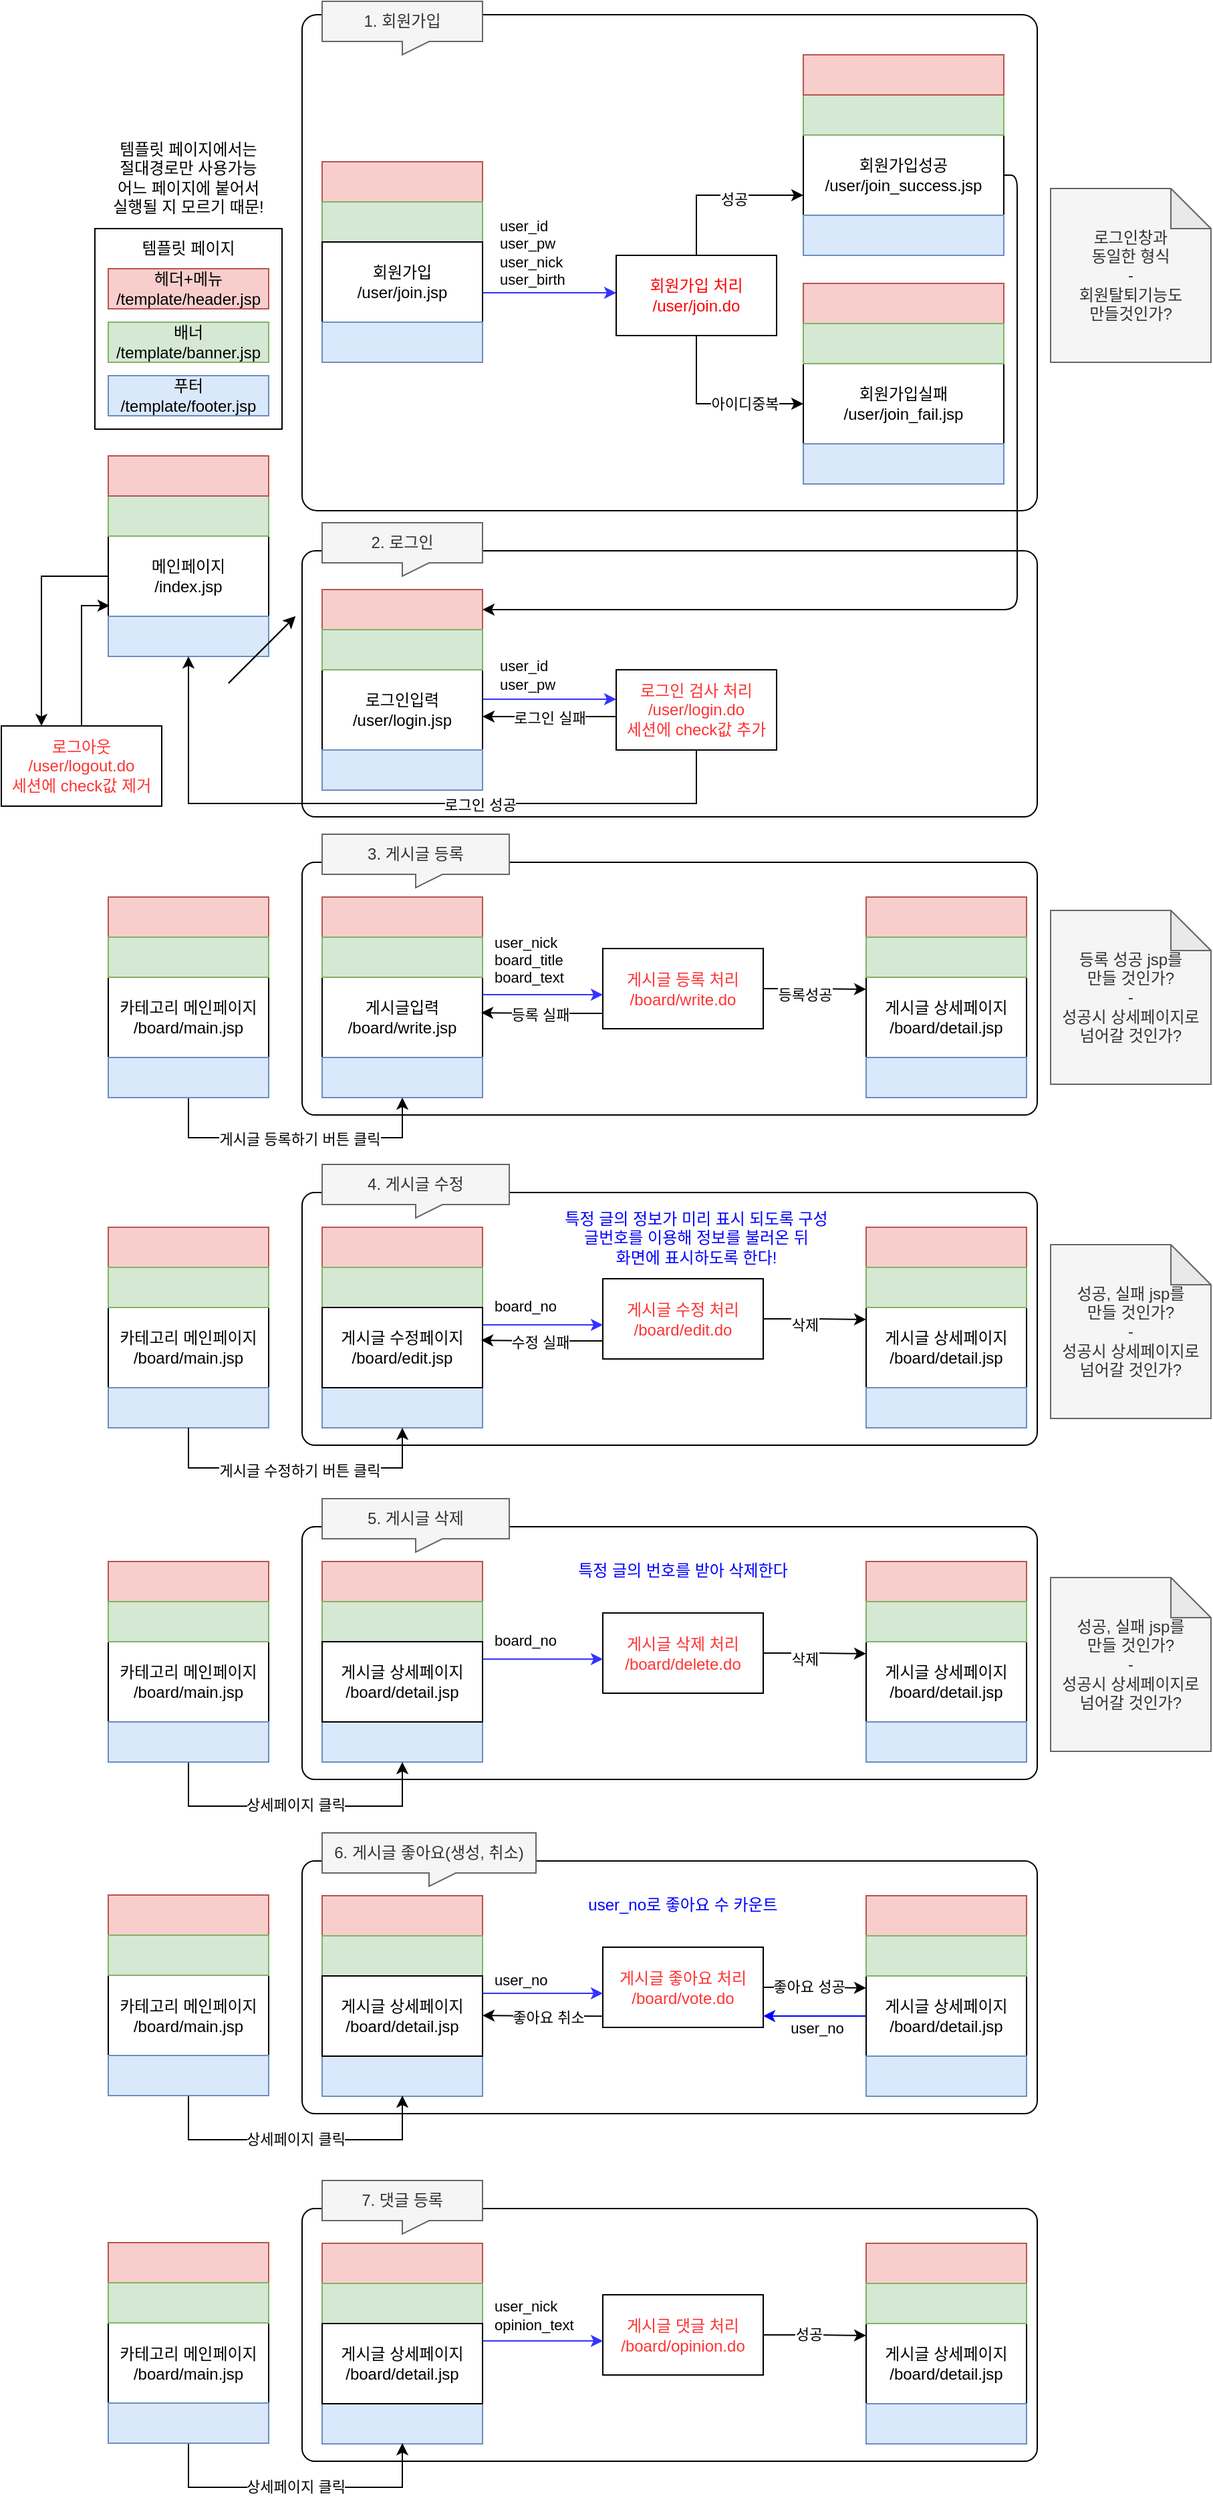 <mxfile version="14.1.8" type="github">
  <diagram id="ZsBfRqcbH99QROAvJv4S" name="Page-1">
    <mxGraphModel dx="753" dy="517" grid="1" gridSize="10" guides="1" tooltips="1" connect="1" arrows="1" fold="1" page="1" pageScale="1" pageWidth="1654" pageHeight="2336" math="0" shadow="0">
      <root>
        <mxCell id="0" />
        <mxCell id="1" parent="0" />
        <mxCell id="gZ8JV7jaEIuzKvq_sZsB-1" value="" style="rounded=0;whiteSpace=wrap;html=1;" parent="1" vertex="1">
          <mxGeometry x="100" y="190" width="140" height="150" as="geometry" />
        </mxCell>
        <mxCell id="gZ8JV7jaEIuzKvq_sZsB-2" value="헤더+메뉴&lt;br&gt;/template/header.jsp" style="rounded=0;whiteSpace=wrap;html=1;fillColor=#f8cecc;strokeColor=#b85450;" parent="1" vertex="1">
          <mxGeometry x="110" y="220" width="120" height="30" as="geometry" />
        </mxCell>
        <mxCell id="gZ8JV7jaEIuzKvq_sZsB-3" value="배너&lt;br&gt;/template/banner.jsp" style="rounded=0;whiteSpace=wrap;html=1;fillColor=#d5e8d4;strokeColor=#82b366;" parent="1" vertex="1">
          <mxGeometry x="110" y="260" width="120" height="30" as="geometry" />
        </mxCell>
        <mxCell id="gZ8JV7jaEIuzKvq_sZsB-4" value="푸터&lt;br&gt;/template/footer.jsp" style="rounded=0;whiteSpace=wrap;html=1;fillColor=#dae8fc;strokeColor=#6c8ebf;" parent="1" vertex="1">
          <mxGeometry x="110" y="300" width="120" height="30" as="geometry" />
        </mxCell>
        <mxCell id="gZ8JV7jaEIuzKvq_sZsB-5" value="템플릿 페이지" style="text;html=1;strokeColor=none;fillColor=none;align=center;verticalAlign=middle;whiteSpace=wrap;rounded=0;" parent="1" vertex="1">
          <mxGeometry x="130" y="195" width="80" height="20" as="geometry" />
        </mxCell>
        <mxCell id="gZ8JV7jaEIuzKvq_sZsB-6" value="템플릿 페이지에서는 &lt;br&gt;절대경로만 사용가능&lt;br&gt;어느 페이지에 붙어서&lt;br&gt;실행될 지 모르기 때문!" style="text;html=1;strokeColor=none;fillColor=none;align=center;verticalAlign=middle;whiteSpace=wrap;rounded=0;" parent="1" vertex="1">
          <mxGeometry x="100" y="120" width="140" height="64" as="geometry" />
        </mxCell>
        <mxCell id="gZ8JV7jaEIuzKvq_sZsB-26" value="" style="rounded=1;whiteSpace=wrap;html=1;strokeColor=#000000;fontColor=#000000;align=left;arcSize=5;" parent="1" vertex="1">
          <mxGeometry x="255" y="431" width="550" height="199" as="geometry" />
        </mxCell>
        <mxCell id="gZ8JV7jaEIuzKvq_sZsB-27" value="" style="rounded=1;whiteSpace=wrap;html=1;fontColor=#000000;align=left;arcSize=3;" parent="1" vertex="1">
          <mxGeometry x="255" y="30" width="550" height="371" as="geometry" />
        </mxCell>
        <mxCell id="Q_RiHQRkNLUOGxZIeMUj-3" style="edgeStyle=orthogonalEdgeStyle;rounded=0;orthogonalLoop=1;jettySize=auto;html=1;exitX=0;exitY=0.5;exitDx=0;exitDy=0;entryX=0.25;entryY=0;entryDx=0;entryDy=0;" edge="1" parent="1" source="gZ8JV7jaEIuzKvq_sZsB-29" target="Q_RiHQRkNLUOGxZIeMUj-1">
          <mxGeometry relative="1" as="geometry" />
        </mxCell>
        <mxCell id="gZ8JV7jaEIuzKvq_sZsB-29" value="메인페이지&lt;br&gt;/index.jsp" style="rounded=0;whiteSpace=wrap;html=1;" parent="1" vertex="1">
          <mxGeometry x="110" y="420" width="120" height="60" as="geometry" />
        </mxCell>
        <mxCell id="gZ8JV7jaEIuzKvq_sZsB-30" value="" style="edgeStyle=orthogonalEdgeStyle;rounded=0;orthogonalLoop=1;jettySize=auto;html=1;strokeColor=#3333FF;" parent="1" edge="1">
          <mxGeometry relative="1" as="geometry">
            <mxPoint x="390" y="238" as="sourcePoint" />
            <mxPoint x="490" y="238" as="targetPoint" />
          </mxGeometry>
        </mxCell>
        <mxCell id="gZ8JV7jaEIuzKvq_sZsB-31" value="user_id&lt;br&gt;user_pw&lt;br&gt;user_nick&lt;br&gt;user_birth" style="edgeLabel;html=1;align=left;verticalAlign=middle;resizable=0;points=[];" parent="gZ8JV7jaEIuzKvq_sZsB-30" vertex="1" connectable="0">
          <mxGeometry x="0.345" y="-1" relative="1" as="geometry">
            <mxPoint x="-56.9" y="-31" as="offset" />
          </mxGeometry>
        </mxCell>
        <mxCell id="gZ8JV7jaEIuzKvq_sZsB-33" value="" style="rounded=0;whiteSpace=wrap;html=1;fillColor=#d5e8d4;strokeColor=#82b366;" parent="1" vertex="1">
          <mxGeometry x="110" y="390" width="120" height="30" as="geometry" />
        </mxCell>
        <mxCell id="gZ8JV7jaEIuzKvq_sZsB-35" value="" style="rounded=0;whiteSpace=wrap;html=1;fillColor=#dae8fc;strokeColor=#6c8ebf;" parent="1" vertex="1">
          <mxGeometry x="110" y="480" width="120" height="30" as="geometry" />
        </mxCell>
        <mxCell id="gZ8JV7jaEIuzKvq_sZsB-40" value="" style="edgeStyle=orthogonalEdgeStyle;rounded=0;orthogonalLoop=1;jettySize=auto;html=1;fontColor=#000000;exitX=0.5;exitY=1;exitDx=0;exitDy=0;entryX=0;entryY=0.5;entryDx=0;entryDy=0;" parent="1" source="gZ8JV7jaEIuzKvq_sZsB-42" target="gZ8JV7jaEIuzKvq_sZsB-47" edge="1">
          <mxGeometry relative="1" as="geometry">
            <Array as="points">
              <mxPoint x="550" y="321" />
            </Array>
          </mxGeometry>
        </mxCell>
        <mxCell id="gZ8JV7jaEIuzKvq_sZsB-41" value="아이디중복" style="edgeLabel;html=1;align=center;verticalAlign=middle;resizable=0;points=[];fontColor=#000000;" parent="gZ8JV7jaEIuzKvq_sZsB-40" vertex="1" connectable="0">
          <mxGeometry x="0.397" relative="1" as="geometry">
            <mxPoint x="-4.45" as="offset" />
          </mxGeometry>
        </mxCell>
        <mxCell id="gZ8JV7jaEIuzKvq_sZsB-65" style="edgeStyle=orthogonalEdgeStyle;rounded=0;orthogonalLoop=1;jettySize=auto;html=1;exitX=0.5;exitY=0;exitDx=0;exitDy=0;entryX=0;entryY=0.75;entryDx=0;entryDy=0;" parent="1" source="gZ8JV7jaEIuzKvq_sZsB-42" target="gZ8JV7jaEIuzKvq_sZsB-44" edge="1">
          <mxGeometry relative="1" as="geometry" />
        </mxCell>
        <mxCell id="gZ8JV7jaEIuzKvq_sZsB-66" value="성공" style="edgeLabel;html=1;align=center;verticalAlign=middle;resizable=0;points=[];" parent="gZ8JV7jaEIuzKvq_sZsB-65" vertex="1" connectable="0">
          <mxGeometry x="0.168" y="-3" relative="1" as="geometry">
            <mxPoint as="offset" />
          </mxGeometry>
        </mxCell>
        <mxCell id="gZ8JV7jaEIuzKvq_sZsB-42" value="회원가입 처리&lt;br&gt;/user/join.do" style="rounded=0;whiteSpace=wrap;html=1;fontColor=#FF0000;" parent="1" vertex="1">
          <mxGeometry x="490" y="210" width="120" height="60" as="geometry" />
        </mxCell>
        <mxCell id="gZ8JV7jaEIuzKvq_sZsB-44" value="회원가입성공&lt;br&gt;/user/join_success.jsp" style="rounded=0;whiteSpace=wrap;html=1;" parent="1" vertex="1">
          <mxGeometry x="630" y="120" width="150" height="60" as="geometry" />
        </mxCell>
        <mxCell id="gZ8JV7jaEIuzKvq_sZsB-45" value="" style="rounded=0;whiteSpace=wrap;html=1;fillColor=#d5e8d4;strokeColor=#82b366;" parent="1" vertex="1">
          <mxGeometry x="630" y="90" width="150" height="30" as="geometry" />
        </mxCell>
        <mxCell id="gZ8JV7jaEIuzKvq_sZsB-46" value="" style="rounded=0;whiteSpace=wrap;html=1;fillColor=#dae8fc;strokeColor=#6c8ebf;" parent="1" vertex="1">
          <mxGeometry x="630" y="180" width="150" height="30" as="geometry" />
        </mxCell>
        <mxCell id="gZ8JV7jaEIuzKvq_sZsB-47" value="회원가입실패&lt;br&gt;/user/join_fail.jsp" style="rounded=0;whiteSpace=wrap;html=1;" parent="1" vertex="1">
          <mxGeometry x="630" y="291" width="150" height="60" as="geometry" />
        </mxCell>
        <mxCell id="gZ8JV7jaEIuzKvq_sZsB-48" value="" style="rounded=0;whiteSpace=wrap;html=1;fillColor=#f8cecc;strokeColor=#b85450;" parent="1" vertex="1">
          <mxGeometry x="630" y="231" width="150" height="30" as="geometry" />
        </mxCell>
        <mxCell id="gZ8JV7jaEIuzKvq_sZsB-49" value="" style="rounded=0;whiteSpace=wrap;html=1;fillColor=#dae8fc;strokeColor=#6c8ebf;" parent="1" vertex="1">
          <mxGeometry x="630" y="351" width="150" height="30" as="geometry" />
        </mxCell>
        <mxCell id="gZ8JV7jaEIuzKvq_sZsB-52" value="" style="rounded=0;whiteSpace=wrap;html=1;fillColor=#f8cecc;strokeColor=#b85450;" parent="1" vertex="1">
          <mxGeometry x="270" y="460" width="120" height="30" as="geometry" />
        </mxCell>
        <mxCell id="gZ8JV7jaEIuzKvq_sZsB-53" value="" style="edgeStyle=orthogonalEdgeStyle;rounded=0;orthogonalLoop=1;jettySize=auto;html=1;strokeColor=#3333FF;" parent="1" edge="1">
          <mxGeometry relative="1" as="geometry">
            <mxPoint x="390" y="542" as="sourcePoint" />
            <mxPoint x="490" y="542" as="targetPoint" />
            <Array as="points">
              <mxPoint x="450" y="542" />
              <mxPoint x="450" y="542" />
            </Array>
          </mxGeometry>
        </mxCell>
        <mxCell id="gZ8JV7jaEIuzKvq_sZsB-54" value="user_id&lt;br&gt;user_pw" style="edgeLabel;html=1;align=left;verticalAlign=middle;resizable=0;points=[];" parent="gZ8JV7jaEIuzKvq_sZsB-53" vertex="1" connectable="0">
          <mxGeometry x="-0.193" y="-1" relative="1" as="geometry">
            <mxPoint x="-30" y="-19" as="offset" />
          </mxGeometry>
        </mxCell>
        <mxCell id="gZ8JV7jaEIuzKvq_sZsB-55" value="로그인입력&lt;br&gt;/user/login.jsp" style="rounded=0;whiteSpace=wrap;html=1;" parent="1" vertex="1">
          <mxGeometry x="270" y="520" width="120" height="60" as="geometry" />
        </mxCell>
        <mxCell id="gZ8JV7jaEIuzKvq_sZsB-56" value="" style="rounded=0;whiteSpace=wrap;html=1;fillColor=#dae8fc;strokeColor=#6c8ebf;" parent="1" vertex="1">
          <mxGeometry x="270" y="580" width="120" height="30" as="geometry" />
        </mxCell>
        <mxCell id="gZ8JV7jaEIuzKvq_sZsB-57" value="" style="edgeStyle=orthogonalEdgeStyle;rounded=0;orthogonalLoop=1;jettySize=auto;html=1;fontColor=#000000;entryX=0.5;entryY=1;entryDx=0;entryDy=0;exitX=0.5;exitY=1;exitDx=0;exitDy=0;" parent="1" source="gZ8JV7jaEIuzKvq_sZsB-60" target="gZ8JV7jaEIuzKvq_sZsB-35" edge="1">
          <mxGeometry relative="1" as="geometry">
            <Array as="points">
              <mxPoint x="550" y="620" />
              <mxPoint x="170" y="620" />
            </Array>
          </mxGeometry>
        </mxCell>
        <mxCell id="gZ8JV7jaEIuzKvq_sZsB-58" value="로그인 성공" style="edgeLabel;html=1;align=center;verticalAlign=middle;resizable=0;points=[];fontColor=#000000;" parent="gZ8JV7jaEIuzKvq_sZsB-57" vertex="1" connectable="0">
          <mxGeometry x="-0.236" y="1" relative="1" as="geometry">
            <mxPoint as="offset" />
          </mxGeometry>
        </mxCell>
        <mxCell id="gZ8JV7jaEIuzKvq_sZsB-81" style="edgeStyle=orthogonalEdgeStyle;rounded=0;orthogonalLoop=1;jettySize=auto;html=1;exitX=0;exitY=0.5;exitDx=0;exitDy=0;entryX=1;entryY=0.5;entryDx=0;entryDy=0;" parent="1" edge="1">
          <mxGeometry relative="1" as="geometry">
            <mxPoint x="490" y="555" as="sourcePoint" />
            <mxPoint x="390" y="555" as="targetPoint" />
          </mxGeometry>
        </mxCell>
        <mxCell id="gZ8JV7jaEIuzKvq_sZsB-82" value="로그인 실패" style="edgeLabel;html=1;align=center;verticalAlign=middle;resizable=0;points=[];" parent="gZ8JV7jaEIuzKvq_sZsB-81" vertex="1" connectable="0">
          <mxGeometry x="-0.28" y="2" relative="1" as="geometry">
            <mxPoint x="-14" y="-1" as="offset" />
          </mxGeometry>
        </mxCell>
        <mxCell id="gZ8JV7jaEIuzKvq_sZsB-60" value="로그인 검사 처리&lt;br&gt;/user/login.do&lt;br&gt;세션에 check값 추가" style="rounded=0;whiteSpace=wrap;html=1;fontColor=#FF3333;" parent="1" vertex="1">
          <mxGeometry x="490" y="520" width="120" height="60" as="geometry" />
        </mxCell>
        <mxCell id="gZ8JV7jaEIuzKvq_sZsB-61" value="" style="rounded=0;whiteSpace=wrap;html=1;fillColor=#f8cecc;strokeColor=#b85450;" parent="1" vertex="1">
          <mxGeometry x="630" y="60" width="150" height="30" as="geometry" />
        </mxCell>
        <mxCell id="gZ8JV7jaEIuzKvq_sZsB-62" value="" style="rounded=0;whiteSpace=wrap;html=1;fillColor=#d5e8d4;strokeColor=#82b366;" parent="1" vertex="1">
          <mxGeometry x="630" y="261" width="150" height="30" as="geometry" />
        </mxCell>
        <mxCell id="gZ8JV7jaEIuzKvq_sZsB-63" value="" style="rounded=0;whiteSpace=wrap;html=1;fillColor=#f8cecc;strokeColor=#b85450;" parent="1" vertex="1">
          <mxGeometry x="110" y="360" width="120" height="30" as="geometry" />
        </mxCell>
        <mxCell id="gZ8JV7jaEIuzKvq_sZsB-67" value="" style="rounded=0;whiteSpace=wrap;html=1;fillColor=#f8cecc;strokeColor=#b85450;" parent="1" vertex="1">
          <mxGeometry x="270" y="140" width="120" height="30" as="geometry" />
        </mxCell>
        <mxCell id="gZ8JV7jaEIuzKvq_sZsB-68" value="" style="rounded=0;whiteSpace=wrap;html=1;fillColor=#d5e8d4;strokeColor=#82b366;" parent="1" vertex="1">
          <mxGeometry x="270" y="170" width="120" height="30" as="geometry" />
        </mxCell>
        <mxCell id="gZ8JV7jaEIuzKvq_sZsB-69" value="회원가입&lt;br&gt;/user/join.jsp" style="rounded=0;whiteSpace=wrap;html=1;" parent="1" vertex="1">
          <mxGeometry x="270" y="200" width="120" height="60" as="geometry" />
        </mxCell>
        <mxCell id="gZ8JV7jaEIuzKvq_sZsB-70" value="" style="rounded=0;whiteSpace=wrap;html=1;fillColor=#dae8fc;strokeColor=#6c8ebf;" parent="1" vertex="1">
          <mxGeometry x="270" y="260" width="120" height="30" as="geometry" />
        </mxCell>
        <mxCell id="gZ8JV7jaEIuzKvq_sZsB-72" value="1. 회원가입" style="shape=callout;whiteSpace=wrap;html=1;perimeter=calloutPerimeter;align=center;fillColor=#f5f5f5;strokeColor=#666666;fontColor=#333333;position2=0.5;size=10;position=0.5;" parent="1" vertex="1">
          <mxGeometry x="270" y="20" width="120" height="40" as="geometry" />
        </mxCell>
        <mxCell id="gZ8JV7jaEIuzKvq_sZsB-73" value="2. 로그인" style="shape=callout;whiteSpace=wrap;html=1;perimeter=calloutPerimeter;align=center;fillColor=#f5f5f5;strokeColor=#666666;fontColor=#333333;position2=0.5;size=10;position=0.5;" parent="1" vertex="1">
          <mxGeometry x="270" y="410" width="120" height="40" as="geometry" />
        </mxCell>
        <mxCell id="gZ8JV7jaEIuzKvq_sZsB-74" value="" style="rounded=1;whiteSpace=wrap;html=1;strokeColor=#000000;fontColor=#000000;align=left;arcSize=5;" parent="1" vertex="1">
          <mxGeometry x="255" y="664" width="550" height="189" as="geometry" />
        </mxCell>
        <mxCell id="gZ8JV7jaEIuzKvq_sZsB-75" value="3. 게시글 등록" style="shape=callout;whiteSpace=wrap;html=1;perimeter=calloutPerimeter;align=center;fillColor=#f5f5f5;strokeColor=#666666;fontColor=#333333;position2=0.5;size=10;position=0.5;" parent="1" vertex="1">
          <mxGeometry x="270" y="643" width="140" height="40" as="geometry" />
        </mxCell>
        <mxCell id="gZ8JV7jaEIuzKvq_sZsB-76" value="" style="rounded=0;whiteSpace=wrap;html=1;fillColor=#d5e8d4;strokeColor=#82b366;" parent="1" vertex="1">
          <mxGeometry x="270" y="490" width="120" height="30" as="geometry" />
        </mxCell>
        <mxCell id="gZ8JV7jaEIuzKvq_sZsB-79" value="" style="endArrow=classic;html=1;entryX=1;entryY=0.5;entryDx=0;entryDy=0;exitX=1;exitY=0.5;exitDx=0;exitDy=0;" parent="1" source="gZ8JV7jaEIuzKvq_sZsB-44" target="gZ8JV7jaEIuzKvq_sZsB-52" edge="1">
          <mxGeometry width="50" height="50" relative="1" as="geometry">
            <mxPoint x="470" y="450" as="sourcePoint" />
            <mxPoint x="520" y="400" as="targetPoint" />
            <Array as="points">
              <mxPoint x="790" y="150" />
              <mxPoint x="790" y="475" />
              <mxPoint x="580" y="475" />
            </Array>
          </mxGeometry>
        </mxCell>
        <mxCell id="gZ8JV7jaEIuzKvq_sZsB-83" value="" style="rounded=0;whiteSpace=wrap;html=1;fillColor=#f8cecc;strokeColor=#b85450;" parent="1" vertex="1">
          <mxGeometry x="270" y="690" width="120" height="30" as="geometry" />
        </mxCell>
        <mxCell id="gZ8JV7jaEIuzKvq_sZsB-84" value="게시글입력&lt;br&gt;/board/write.jsp" style="rounded=0;whiteSpace=wrap;html=1;" parent="1" vertex="1">
          <mxGeometry x="270" y="750" width="120" height="60" as="geometry" />
        </mxCell>
        <mxCell id="gZ8JV7jaEIuzKvq_sZsB-85" value="" style="rounded=0;whiteSpace=wrap;html=1;fillColor=#dae8fc;strokeColor=#6c8ebf;" parent="1" vertex="1">
          <mxGeometry x="270" y="810" width="120" height="30" as="geometry" />
        </mxCell>
        <mxCell id="gZ8JV7jaEIuzKvq_sZsB-86" value="" style="rounded=0;whiteSpace=wrap;html=1;fillColor=#d5e8d4;strokeColor=#82b366;" parent="1" vertex="1">
          <mxGeometry x="270" y="720" width="120" height="30" as="geometry" />
        </mxCell>
        <mxCell id="gZ8JV7jaEIuzKvq_sZsB-96" style="edgeStyle=orthogonalEdgeStyle;rounded=0;orthogonalLoop=1;jettySize=auto;html=1;exitX=1;exitY=0.5;exitDx=0;exitDy=0;entryX=0;entryY=0.15;entryDx=0;entryDy=0;entryPerimeter=0;" parent="1" source="gZ8JV7jaEIuzKvq_sZsB-87" target="gZ8JV7jaEIuzKvq_sZsB-91" edge="1">
          <mxGeometry relative="1" as="geometry">
            <Array as="points">
              <mxPoint x="640" y="759" />
              <mxPoint x="640" y="759" />
            </Array>
          </mxGeometry>
        </mxCell>
        <mxCell id="gZ8JV7jaEIuzKvq_sZsB-99" value="등록성공" style="edgeLabel;html=1;align=center;verticalAlign=middle;resizable=0;points=[];" parent="gZ8JV7jaEIuzKvq_sZsB-96" vertex="1" connectable="0">
          <mxGeometry x="-0.205" y="-4" relative="1" as="geometry">
            <mxPoint as="offset" />
          </mxGeometry>
        </mxCell>
        <mxCell id="gZ8JV7jaEIuzKvq_sZsB-87" value="게시글 등록 처리&lt;br&gt;/board/write.do" style="rounded=0;whiteSpace=wrap;html=1;fontColor=#FF3333;" parent="1" vertex="1">
          <mxGeometry x="480" y="728.5" width="120" height="60" as="geometry" />
        </mxCell>
        <mxCell id="gZ8JV7jaEIuzKvq_sZsB-88" value="" style="edgeStyle=orthogonalEdgeStyle;rounded=0;orthogonalLoop=1;jettySize=auto;html=1;strokeColor=#3333FF;" parent="1" edge="1">
          <mxGeometry relative="1" as="geometry">
            <mxPoint x="390" y="763" as="sourcePoint" />
            <mxPoint x="480" y="763" as="targetPoint" />
            <Array as="points">
              <mxPoint x="450" y="763" />
              <mxPoint x="450" y="763" />
            </Array>
          </mxGeometry>
        </mxCell>
        <mxCell id="gZ8JV7jaEIuzKvq_sZsB-89" value="user_nick&lt;br&gt;board_title&lt;br&gt;board_text" style="edgeLabel;html=1;align=left;verticalAlign=middle;resizable=0;points=[];" parent="gZ8JV7jaEIuzKvq_sZsB-88" vertex="1" connectable="0">
          <mxGeometry x="-0.193" y="-1" relative="1" as="geometry">
            <mxPoint x="-30" y="-27" as="offset" />
          </mxGeometry>
        </mxCell>
        <mxCell id="gZ8JV7jaEIuzKvq_sZsB-90" value="" style="rounded=0;whiteSpace=wrap;html=1;fillColor=#f8cecc;strokeColor=#b85450;" parent="1" vertex="1">
          <mxGeometry x="677" y="690" width="120" height="30" as="geometry" />
        </mxCell>
        <mxCell id="gZ8JV7jaEIuzKvq_sZsB-91" value="게시글 상세페이지&lt;br&gt;/board/detail.jsp" style="rounded=0;whiteSpace=wrap;html=1;" parent="1" vertex="1">
          <mxGeometry x="677" y="750" width="120" height="60" as="geometry" />
        </mxCell>
        <mxCell id="gZ8JV7jaEIuzKvq_sZsB-92" value="" style="rounded=0;whiteSpace=wrap;html=1;fillColor=#dae8fc;strokeColor=#6c8ebf;" parent="1" vertex="1">
          <mxGeometry x="677" y="810" width="120" height="30" as="geometry" />
        </mxCell>
        <mxCell id="gZ8JV7jaEIuzKvq_sZsB-93" value="" style="rounded=0;whiteSpace=wrap;html=1;fillColor=#d5e8d4;strokeColor=#82b366;" parent="1" vertex="1">
          <mxGeometry x="677" y="720" width="120" height="30" as="geometry" />
        </mxCell>
        <mxCell id="gZ8JV7jaEIuzKvq_sZsB-101" value="" style="rounded=0;whiteSpace=wrap;html=1;fillColor=#f8cecc;strokeColor=#b85450;" parent="1" vertex="1">
          <mxGeometry x="110" y="690" width="120" height="30" as="geometry" />
        </mxCell>
        <mxCell id="gZ8JV7jaEIuzKvq_sZsB-102" value="카테고리 메인페이지&lt;br&gt;/board/main.jsp" style="rounded=0;whiteSpace=wrap;html=1;" parent="1" vertex="1">
          <mxGeometry x="110" y="750" width="120" height="60" as="geometry" />
        </mxCell>
        <mxCell id="gZ8JV7jaEIuzKvq_sZsB-107" style="edgeStyle=orthogonalEdgeStyle;rounded=0;orthogonalLoop=1;jettySize=auto;html=1;exitX=0.5;exitY=1;exitDx=0;exitDy=0;entryX=0.5;entryY=1;entryDx=0;entryDy=0;" parent="1" source="gZ8JV7jaEIuzKvq_sZsB-103" target="gZ8JV7jaEIuzKvq_sZsB-85" edge="1">
          <mxGeometry relative="1" as="geometry">
            <Array as="points">
              <mxPoint x="170" y="870" />
              <mxPoint x="330" y="870" />
            </Array>
          </mxGeometry>
        </mxCell>
        <mxCell id="gZ8JV7jaEIuzKvq_sZsB-108" value="게시글 등록하기 버튼 클릭" style="edgeLabel;html=1;align=center;verticalAlign=middle;resizable=0;points=[];" parent="gZ8JV7jaEIuzKvq_sZsB-107" vertex="1" connectable="0">
          <mxGeometry x="-0.27" y="-1" relative="1" as="geometry">
            <mxPoint x="32" as="offset" />
          </mxGeometry>
        </mxCell>
        <mxCell id="gZ8JV7jaEIuzKvq_sZsB-103" value="" style="rounded=0;whiteSpace=wrap;html=1;fillColor=#dae8fc;strokeColor=#6c8ebf;" parent="1" vertex="1">
          <mxGeometry x="110" y="810" width="120" height="30" as="geometry" />
        </mxCell>
        <mxCell id="gZ8JV7jaEIuzKvq_sZsB-104" value="" style="rounded=0;whiteSpace=wrap;html=1;fillColor=#d5e8d4;strokeColor=#82b366;" parent="1" vertex="1">
          <mxGeometry x="110" y="720" width="120" height="30" as="geometry" />
        </mxCell>
        <mxCell id="gZ8JV7jaEIuzKvq_sZsB-110" value="로그인창과 &lt;br&gt;동일한 형식&lt;br&gt;-&lt;br&gt;회원탈퇴기능도&lt;br&gt;만들것인가?" style="shape=note;whiteSpace=wrap;html=1;backgroundOutline=1;darkOpacity=0.05;align=center;fillColor=#f5f5f5;strokeColor=#666666;fontColor=#333333;" parent="1" vertex="1">
          <mxGeometry x="815" y="160" width="120" height="130" as="geometry" />
        </mxCell>
        <mxCell id="gZ8JV7jaEIuzKvq_sZsB-133" value="" style="rounded=1;whiteSpace=wrap;html=1;strokeColor=#000000;fontColor=#000000;align=left;arcSize=5;" parent="1" vertex="1">
          <mxGeometry x="255" y="911" width="550" height="189" as="geometry" />
        </mxCell>
        <mxCell id="gZ8JV7jaEIuzKvq_sZsB-134" value="4. 게시글 수정" style="shape=callout;whiteSpace=wrap;html=1;perimeter=calloutPerimeter;align=center;fillColor=#f5f5f5;strokeColor=#666666;fontColor=#333333;position2=0.5;size=10;position=0.5;" parent="1" vertex="1">
          <mxGeometry x="270" y="890" width="140" height="40" as="geometry" />
        </mxCell>
        <mxCell id="gZ8JV7jaEIuzKvq_sZsB-135" value="" style="rounded=0;whiteSpace=wrap;html=1;fillColor=#f8cecc;strokeColor=#b85450;" parent="1" vertex="1">
          <mxGeometry x="270" y="937" width="120" height="30" as="geometry" />
        </mxCell>
        <mxCell id="gZ8JV7jaEIuzKvq_sZsB-137" value="" style="rounded=0;whiteSpace=wrap;html=1;fillColor=#dae8fc;strokeColor=#6c8ebf;" parent="1" vertex="1">
          <mxGeometry x="270" y="1057" width="120" height="30" as="geometry" />
        </mxCell>
        <mxCell id="gZ8JV7jaEIuzKvq_sZsB-138" value="" style="rounded=0;whiteSpace=wrap;html=1;fillColor=#d5e8d4;strokeColor=#82b366;" parent="1" vertex="1">
          <mxGeometry x="270" y="967" width="120" height="30" as="geometry" />
        </mxCell>
        <mxCell id="gZ8JV7jaEIuzKvq_sZsB-139" style="edgeStyle=orthogonalEdgeStyle;rounded=0;orthogonalLoop=1;jettySize=auto;html=1;exitX=1;exitY=0.5;exitDx=0;exitDy=0;entryX=0;entryY=0.15;entryDx=0;entryDy=0;entryPerimeter=0;" parent="1" source="gZ8JV7jaEIuzKvq_sZsB-141" target="gZ8JV7jaEIuzKvq_sZsB-145" edge="1">
          <mxGeometry relative="1" as="geometry">
            <Array as="points">
              <mxPoint x="640" y="1006" />
              <mxPoint x="640" y="1006" />
            </Array>
          </mxGeometry>
        </mxCell>
        <mxCell id="gZ8JV7jaEIuzKvq_sZsB-140" value="삭제" style="edgeLabel;html=1;align=center;verticalAlign=middle;resizable=0;points=[];" parent="gZ8JV7jaEIuzKvq_sZsB-139" vertex="1" connectable="0">
          <mxGeometry x="-0.205" y="-4" relative="1" as="geometry">
            <mxPoint as="offset" />
          </mxGeometry>
        </mxCell>
        <mxCell id="gZ8JV7jaEIuzKvq_sZsB-141" value="게시글 수정 처리&lt;br&gt;/board/edit.do" style="rounded=0;whiteSpace=wrap;html=1;fontColor=#FF3333;" parent="1" vertex="1">
          <mxGeometry x="480" y="975.5" width="120" height="60" as="geometry" />
        </mxCell>
        <mxCell id="gZ8JV7jaEIuzKvq_sZsB-142" value="" style="edgeStyle=orthogonalEdgeStyle;rounded=0;orthogonalLoop=1;jettySize=auto;html=1;strokeColor=#3333FF;" parent="1" edge="1">
          <mxGeometry relative="1" as="geometry">
            <mxPoint x="390" y="1010" as="sourcePoint" />
            <mxPoint x="480" y="1010" as="targetPoint" />
            <Array as="points">
              <mxPoint x="450" y="1010" />
              <mxPoint x="450" y="1010" />
            </Array>
          </mxGeometry>
        </mxCell>
        <mxCell id="gZ8JV7jaEIuzKvq_sZsB-143" value="board_no" style="edgeLabel;html=1;align=left;verticalAlign=middle;resizable=0;points=[];" parent="gZ8JV7jaEIuzKvq_sZsB-142" vertex="1" connectable="0">
          <mxGeometry x="-0.193" y="-1" relative="1" as="geometry">
            <mxPoint x="-30" y="-15" as="offset" />
          </mxGeometry>
        </mxCell>
        <mxCell id="gZ8JV7jaEIuzKvq_sZsB-144" value="" style="rounded=0;whiteSpace=wrap;html=1;fillColor=#f8cecc;strokeColor=#b85450;" parent="1" vertex="1">
          <mxGeometry x="677" y="937" width="120" height="30" as="geometry" />
        </mxCell>
        <mxCell id="gZ8JV7jaEIuzKvq_sZsB-145" value="게시글 상세페이지&lt;br&gt;/board/detail.jsp" style="rounded=0;whiteSpace=wrap;html=1;" parent="1" vertex="1">
          <mxGeometry x="677" y="997" width="120" height="60" as="geometry" />
        </mxCell>
        <mxCell id="gZ8JV7jaEIuzKvq_sZsB-146" value="" style="rounded=0;whiteSpace=wrap;html=1;fillColor=#dae8fc;strokeColor=#6c8ebf;" parent="1" vertex="1">
          <mxGeometry x="677" y="1057" width="120" height="30" as="geometry" />
        </mxCell>
        <mxCell id="gZ8JV7jaEIuzKvq_sZsB-147" value="" style="rounded=0;whiteSpace=wrap;html=1;fillColor=#d5e8d4;strokeColor=#82b366;" parent="1" vertex="1">
          <mxGeometry x="677" y="967" width="120" height="30" as="geometry" />
        </mxCell>
        <mxCell id="gZ8JV7jaEIuzKvq_sZsB-148" value="" style="rounded=0;whiteSpace=wrap;html=1;fillColor=#f8cecc;strokeColor=#b85450;" parent="1" vertex="1">
          <mxGeometry x="110" y="937" width="120" height="30" as="geometry" />
        </mxCell>
        <mxCell id="gZ8JV7jaEIuzKvq_sZsB-149" value="카테고리 메인페이지&lt;br&gt;/board/main.jsp" style="rounded=0;whiteSpace=wrap;html=1;" parent="1" vertex="1">
          <mxGeometry x="110" y="997" width="120" height="60" as="geometry" />
        </mxCell>
        <mxCell id="gZ8JV7jaEIuzKvq_sZsB-152" value="" style="rounded=0;whiteSpace=wrap;html=1;fillColor=#dae8fc;strokeColor=#6c8ebf;" parent="1" vertex="1">
          <mxGeometry x="110" y="1057" width="120" height="30" as="geometry" />
        </mxCell>
        <mxCell id="gZ8JV7jaEIuzKvq_sZsB-153" value="" style="rounded=0;whiteSpace=wrap;html=1;fillColor=#d5e8d4;strokeColor=#82b366;" parent="1" vertex="1">
          <mxGeometry x="110" y="967" width="120" height="30" as="geometry" />
        </mxCell>
        <mxCell id="gZ8JV7jaEIuzKvq_sZsB-154" value="게시글 수정페이지&lt;br&gt;/board/edit.jsp" style="rounded=0;whiteSpace=wrap;html=1;" parent="1" vertex="1">
          <mxGeometry x="270" y="997" width="120" height="60" as="geometry" />
        </mxCell>
        <mxCell id="gZ8JV7jaEIuzKvq_sZsB-155" value="성공, 실패 jsp를&lt;br&gt;만들 것인가?&lt;br&gt;-&lt;br&gt;성공시 상세페이지로&lt;br&gt;넘어갈 것인가?" style="shape=note;whiteSpace=wrap;html=1;backgroundOutline=1;darkOpacity=0.05;align=center;fillColor=#f5f5f5;strokeColor=#666666;fontColor=#333333;" parent="1" vertex="1">
          <mxGeometry x="815" y="950" width="120" height="130" as="geometry" />
        </mxCell>
        <mxCell id="gZ8JV7jaEIuzKvq_sZsB-156" value="등록 성공 jsp를&lt;br&gt;만들 것인가?&lt;br&gt;-&lt;br&gt;성공시 상세페이지로&lt;br&gt;넘어갈 것인가?" style="shape=note;whiteSpace=wrap;html=1;backgroundOutline=1;darkOpacity=0.05;align=center;fillColor=#f5f5f5;strokeColor=#666666;fontColor=#333333;" parent="1" vertex="1">
          <mxGeometry x="815" y="700" width="120" height="130" as="geometry" />
        </mxCell>
        <mxCell id="gZ8JV7jaEIuzKvq_sZsB-157" value="" style="rounded=1;whiteSpace=wrap;html=1;strokeColor=#000000;fontColor=#000000;align=left;arcSize=5;" parent="1" vertex="1">
          <mxGeometry x="255" y="1161" width="550" height="189" as="geometry" />
        </mxCell>
        <mxCell id="gZ8JV7jaEIuzKvq_sZsB-158" value="5. 게시글 삭제" style="shape=callout;whiteSpace=wrap;html=1;perimeter=calloutPerimeter;align=center;fillColor=#f5f5f5;strokeColor=#666666;fontColor=#333333;position2=0.5;size=10;position=0.5;" parent="1" vertex="1">
          <mxGeometry x="270" y="1140" width="140" height="40" as="geometry" />
        </mxCell>
        <mxCell id="gZ8JV7jaEIuzKvq_sZsB-159" value="" style="rounded=0;whiteSpace=wrap;html=1;fillColor=#f8cecc;strokeColor=#b85450;" parent="1" vertex="1">
          <mxGeometry x="270" y="1187" width="120" height="30" as="geometry" />
        </mxCell>
        <mxCell id="gZ8JV7jaEIuzKvq_sZsB-160" value="" style="rounded=0;whiteSpace=wrap;html=1;fillColor=#dae8fc;strokeColor=#6c8ebf;" parent="1" vertex="1">
          <mxGeometry x="270" y="1307" width="120" height="30" as="geometry" />
        </mxCell>
        <mxCell id="gZ8JV7jaEIuzKvq_sZsB-161" value="" style="rounded=0;whiteSpace=wrap;html=1;fillColor=#d5e8d4;strokeColor=#82b366;" parent="1" vertex="1">
          <mxGeometry x="270" y="1217" width="120" height="30" as="geometry" />
        </mxCell>
        <mxCell id="gZ8JV7jaEIuzKvq_sZsB-162" style="edgeStyle=orthogonalEdgeStyle;rounded=0;orthogonalLoop=1;jettySize=auto;html=1;exitX=1;exitY=0.5;exitDx=0;exitDy=0;entryX=0;entryY=0.15;entryDx=0;entryDy=0;entryPerimeter=0;" parent="1" source="gZ8JV7jaEIuzKvq_sZsB-164" target="gZ8JV7jaEIuzKvq_sZsB-168" edge="1">
          <mxGeometry relative="1" as="geometry">
            <Array as="points">
              <mxPoint x="640" y="1256" />
              <mxPoint x="640" y="1256" />
            </Array>
          </mxGeometry>
        </mxCell>
        <mxCell id="gZ8JV7jaEIuzKvq_sZsB-163" value="삭제" style="edgeLabel;html=1;align=center;verticalAlign=middle;resizable=0;points=[];" parent="gZ8JV7jaEIuzKvq_sZsB-162" vertex="1" connectable="0">
          <mxGeometry x="-0.205" y="-4" relative="1" as="geometry">
            <mxPoint as="offset" />
          </mxGeometry>
        </mxCell>
        <mxCell id="gZ8JV7jaEIuzKvq_sZsB-164" value="게시글 삭제 처리&lt;br&gt;/board/delete.do" style="rounded=0;whiteSpace=wrap;html=1;fontColor=#FF3333;" parent="1" vertex="1">
          <mxGeometry x="480" y="1225.5" width="120" height="60" as="geometry" />
        </mxCell>
        <mxCell id="gZ8JV7jaEIuzKvq_sZsB-165" value="" style="edgeStyle=orthogonalEdgeStyle;rounded=0;orthogonalLoop=1;jettySize=auto;html=1;strokeColor=#3333FF;" parent="1" edge="1">
          <mxGeometry relative="1" as="geometry">
            <mxPoint x="390" y="1260" as="sourcePoint" />
            <mxPoint x="480" y="1260" as="targetPoint" />
            <Array as="points">
              <mxPoint x="450" y="1260" />
              <mxPoint x="450" y="1260" />
            </Array>
          </mxGeometry>
        </mxCell>
        <mxCell id="gZ8JV7jaEIuzKvq_sZsB-166" value="board_no" style="edgeLabel;html=1;align=left;verticalAlign=middle;resizable=0;points=[];" parent="gZ8JV7jaEIuzKvq_sZsB-165" vertex="1" connectable="0">
          <mxGeometry x="-0.193" y="-1" relative="1" as="geometry">
            <mxPoint x="-30" y="-15" as="offset" />
          </mxGeometry>
        </mxCell>
        <mxCell id="gZ8JV7jaEIuzKvq_sZsB-167" value="" style="rounded=0;whiteSpace=wrap;html=1;fillColor=#f8cecc;strokeColor=#b85450;" parent="1" vertex="1">
          <mxGeometry x="677" y="1187" width="120" height="30" as="geometry" />
        </mxCell>
        <mxCell id="gZ8JV7jaEIuzKvq_sZsB-168" value="게시글 상세페이지&lt;br&gt;/board/detail.jsp" style="rounded=0;whiteSpace=wrap;html=1;" parent="1" vertex="1">
          <mxGeometry x="677" y="1247" width="120" height="60" as="geometry" />
        </mxCell>
        <mxCell id="gZ8JV7jaEIuzKvq_sZsB-169" value="" style="rounded=0;whiteSpace=wrap;html=1;fillColor=#dae8fc;strokeColor=#6c8ebf;" parent="1" vertex="1">
          <mxGeometry x="677" y="1307" width="120" height="30" as="geometry" />
        </mxCell>
        <mxCell id="gZ8JV7jaEIuzKvq_sZsB-170" value="" style="rounded=0;whiteSpace=wrap;html=1;fillColor=#d5e8d4;strokeColor=#82b366;" parent="1" vertex="1">
          <mxGeometry x="677" y="1217" width="120" height="30" as="geometry" />
        </mxCell>
        <mxCell id="gZ8JV7jaEIuzKvq_sZsB-171" value="" style="rounded=0;whiteSpace=wrap;html=1;fillColor=#f8cecc;strokeColor=#b85450;" parent="1" vertex="1">
          <mxGeometry x="110" y="1187" width="120" height="30" as="geometry" />
        </mxCell>
        <mxCell id="gZ8JV7jaEIuzKvq_sZsB-172" value="카테고리 메인페이지&lt;br&gt;/board/main.jsp" style="rounded=0;whiteSpace=wrap;html=1;" parent="1" vertex="1">
          <mxGeometry x="110" y="1247" width="120" height="60" as="geometry" />
        </mxCell>
        <mxCell id="Q_RiHQRkNLUOGxZIeMUj-7" style="edgeStyle=orthogonalEdgeStyle;rounded=0;orthogonalLoop=1;jettySize=auto;html=1;exitX=0.5;exitY=1;exitDx=0;exitDy=0;entryX=0.5;entryY=1;entryDx=0;entryDy=0;" edge="1" parent="1" source="gZ8JV7jaEIuzKvq_sZsB-173" target="gZ8JV7jaEIuzKvq_sZsB-160">
          <mxGeometry relative="1" as="geometry">
            <Array as="points">
              <mxPoint x="170" y="1370" />
              <mxPoint x="330" y="1370" />
            </Array>
          </mxGeometry>
        </mxCell>
        <mxCell id="Q_RiHQRkNLUOGxZIeMUj-8" value="상세페이지 클릭" style="edgeLabel;html=1;align=center;verticalAlign=middle;resizable=0;points=[];" vertex="1" connectable="0" parent="Q_RiHQRkNLUOGxZIeMUj-7">
          <mxGeometry x="0.203" y="1" relative="1" as="geometry">
            <mxPoint x="-23" as="offset" />
          </mxGeometry>
        </mxCell>
        <mxCell id="gZ8JV7jaEIuzKvq_sZsB-173" value="" style="rounded=0;whiteSpace=wrap;html=1;fillColor=#dae8fc;strokeColor=#6c8ebf;" parent="1" vertex="1">
          <mxGeometry x="110" y="1307" width="120" height="30" as="geometry" />
        </mxCell>
        <mxCell id="gZ8JV7jaEIuzKvq_sZsB-174" value="" style="rounded=0;whiteSpace=wrap;html=1;fillColor=#d5e8d4;strokeColor=#82b366;" parent="1" vertex="1">
          <mxGeometry x="110" y="1217" width="120" height="30" as="geometry" />
        </mxCell>
        <mxCell id="gZ8JV7jaEIuzKvq_sZsB-175" value="게시글 상세페이지&lt;br&gt;/board/detail.jsp" style="rounded=0;whiteSpace=wrap;html=1;" parent="1" vertex="1">
          <mxGeometry x="270" y="1247" width="120" height="60" as="geometry" />
        </mxCell>
        <mxCell id="gZ8JV7jaEIuzKvq_sZsB-176" value="성공, 실패 jsp를&lt;br&gt;만들 것인가?&lt;br&gt;-&lt;br&gt;성공시 상세페이지로&lt;br&gt;넘어갈 것인가?" style="shape=note;whiteSpace=wrap;html=1;backgroundOutline=1;darkOpacity=0.05;align=center;fillColor=#f5f5f5;strokeColor=#666666;fontColor=#333333;" parent="1" vertex="1">
          <mxGeometry x="815" y="1199" width="120" height="130" as="geometry" />
        </mxCell>
        <mxCell id="gZ8JV7jaEIuzKvq_sZsB-177" style="edgeStyle=orthogonalEdgeStyle;rounded=0;orthogonalLoop=1;jettySize=auto;html=1;exitX=0.5;exitY=1;exitDx=0;exitDy=0;entryX=0.5;entryY=1;entryDx=0;entryDy=0;" parent="1" edge="1">
          <mxGeometry relative="1" as="geometry">
            <mxPoint x="170" y="1087" as="sourcePoint" />
            <mxPoint x="330" y="1087" as="targetPoint" />
            <Array as="points">
              <mxPoint x="170" y="1117" />
              <mxPoint x="330" y="1117" />
            </Array>
          </mxGeometry>
        </mxCell>
        <mxCell id="gZ8JV7jaEIuzKvq_sZsB-178" value="게시글 수정하기 버튼 클릭" style="edgeLabel;html=1;align=center;verticalAlign=middle;resizable=0;points=[];" parent="gZ8JV7jaEIuzKvq_sZsB-177" vertex="1" connectable="0">
          <mxGeometry x="-0.27" y="-1" relative="1" as="geometry">
            <mxPoint x="32" y="1" as="offset" />
          </mxGeometry>
        </mxCell>
        <mxCell id="gZ8JV7jaEIuzKvq_sZsB-179" style="edgeStyle=orthogonalEdgeStyle;rounded=0;orthogonalLoop=1;jettySize=auto;html=1;entryX=1;entryY=0.5;entryDx=0;entryDy=0;" parent="1" edge="1">
          <mxGeometry relative="1" as="geometry">
            <mxPoint x="480" y="777" as="sourcePoint" />
            <mxPoint x="389" y="776.5" as="targetPoint" />
            <Array as="points">
              <mxPoint x="435" y="777" />
            </Array>
          </mxGeometry>
        </mxCell>
        <mxCell id="gZ8JV7jaEIuzKvq_sZsB-180" value="등록 실패" style="edgeLabel;html=1;align=center;verticalAlign=middle;resizable=0;points=[];" parent="gZ8JV7jaEIuzKvq_sZsB-179" vertex="1" connectable="0">
          <mxGeometry x="-0.28" y="2" relative="1" as="geometry">
            <mxPoint x="-14" y="-1" as="offset" />
          </mxGeometry>
        </mxCell>
        <mxCell id="gZ8JV7jaEIuzKvq_sZsB-181" style="edgeStyle=orthogonalEdgeStyle;rounded=0;orthogonalLoop=1;jettySize=auto;html=1;entryX=1;entryY=0.5;entryDx=0;entryDy=0;" parent="1" edge="1">
          <mxGeometry relative="1" as="geometry">
            <mxPoint x="480" y="1022" as="sourcePoint" />
            <mxPoint x="389" y="1021.5" as="targetPoint" />
            <Array as="points">
              <mxPoint x="435" y="1022" />
            </Array>
          </mxGeometry>
        </mxCell>
        <mxCell id="gZ8JV7jaEIuzKvq_sZsB-182" value="수정 실패" style="edgeLabel;html=1;align=center;verticalAlign=middle;resizable=0;points=[];" parent="gZ8JV7jaEIuzKvq_sZsB-181" vertex="1" connectable="0">
          <mxGeometry x="-0.28" y="2" relative="1" as="geometry">
            <mxPoint x="-14" y="-1" as="offset" />
          </mxGeometry>
        </mxCell>
        <mxCell id="gZ8JV7jaEIuzKvq_sZsB-183" value="특정 글의 정보가 미리 표시 되도록 구성&lt;br&gt;글번호를 이용해 정보를 불러온 뒤&lt;br&gt;화면에 표시하도록 한다!" style="text;html=1;strokeColor=none;fillColor=none;align=center;verticalAlign=middle;whiteSpace=wrap;rounded=0;fontStyle=0;fontColor=#0000FF;" parent="1" vertex="1">
          <mxGeometry x="440" y="913" width="220" height="64" as="geometry" />
        </mxCell>
        <mxCell id="gZ8JV7jaEIuzKvq_sZsB-185" value="특정 글의 번호를 받아 삭제한다" style="text;html=1;strokeColor=none;fillColor=none;align=center;verticalAlign=middle;whiteSpace=wrap;rounded=0;fontStyle=0;fontColor=#0000FF;" parent="1" vertex="1">
          <mxGeometry x="445" y="1180" width="190" height="28.5" as="geometry" />
        </mxCell>
        <mxCell id="Q_RiHQRkNLUOGxZIeMUj-5" style="edgeStyle=orthogonalEdgeStyle;rounded=0;orthogonalLoop=1;jettySize=auto;html=1;exitX=0.5;exitY=0;exitDx=0;exitDy=0;entryX=0.008;entryY=0.867;entryDx=0;entryDy=0;entryPerimeter=0;" edge="1" parent="1" source="Q_RiHQRkNLUOGxZIeMUj-1" target="gZ8JV7jaEIuzKvq_sZsB-29">
          <mxGeometry relative="1" as="geometry" />
        </mxCell>
        <mxCell id="Q_RiHQRkNLUOGxZIeMUj-1" value="로그아웃&lt;br&gt;/user/logout.do&lt;br&gt;세션에 check값 제거" style="rounded=0;whiteSpace=wrap;html=1;fontColor=#FF3333;" vertex="1" parent="1">
          <mxGeometry x="30" y="562" width="120" height="60" as="geometry" />
        </mxCell>
        <mxCell id="Q_RiHQRkNLUOGxZIeMUj-2" value="" style="endArrow=classic;html=1;" edge="1" parent="1">
          <mxGeometry width="50" height="50" relative="1" as="geometry">
            <mxPoint x="200" y="530" as="sourcePoint" />
            <mxPoint x="250" y="480" as="targetPoint" />
          </mxGeometry>
        </mxCell>
        <mxCell id="Q_RiHQRkNLUOGxZIeMUj-4" value="" style="endArrow=classic;html=1;" edge="1" parent="1">
          <mxGeometry width="50" height="50" relative="1" as="geometry">
            <mxPoint x="200" y="530" as="sourcePoint" />
            <mxPoint x="250" y="480" as="targetPoint" />
          </mxGeometry>
        </mxCell>
        <mxCell id="Q_RiHQRkNLUOGxZIeMUj-9" value="" style="rounded=1;whiteSpace=wrap;html=1;strokeColor=#000000;fontColor=#000000;align=left;arcSize=5;" vertex="1" parent="1">
          <mxGeometry x="255" y="1411" width="550" height="189" as="geometry" />
        </mxCell>
        <mxCell id="Q_RiHQRkNLUOGxZIeMUj-10" value="6. 게시글 좋아요(생성, 취소)" style="shape=callout;whiteSpace=wrap;html=1;perimeter=calloutPerimeter;align=center;fillColor=#f5f5f5;strokeColor=#666666;fontColor=#333333;position2=0.5;size=10;position=0.5;" vertex="1" parent="1">
          <mxGeometry x="270" y="1390" width="160" height="40" as="geometry" />
        </mxCell>
        <mxCell id="Q_RiHQRkNLUOGxZIeMUj-11" value="" style="rounded=0;whiteSpace=wrap;html=1;fillColor=#f8cecc;strokeColor=#b85450;" vertex="1" parent="1">
          <mxGeometry x="270" y="1437" width="120" height="30" as="geometry" />
        </mxCell>
        <mxCell id="Q_RiHQRkNLUOGxZIeMUj-12" value="" style="rounded=0;whiteSpace=wrap;html=1;fillColor=#dae8fc;strokeColor=#6c8ebf;" vertex="1" parent="1">
          <mxGeometry x="270" y="1557" width="120" height="30" as="geometry" />
        </mxCell>
        <mxCell id="Q_RiHQRkNLUOGxZIeMUj-13" value="" style="rounded=0;whiteSpace=wrap;html=1;fillColor=#d5e8d4;strokeColor=#82b366;" vertex="1" parent="1">
          <mxGeometry x="270" y="1467" width="120" height="30" as="geometry" />
        </mxCell>
        <mxCell id="Q_RiHQRkNLUOGxZIeMUj-14" style="edgeStyle=orthogonalEdgeStyle;rounded=0;orthogonalLoop=1;jettySize=auto;html=1;exitX=1;exitY=0.5;exitDx=0;exitDy=0;entryX=0;entryY=0.15;entryDx=0;entryDy=0;entryPerimeter=0;" edge="1" parent="1" source="Q_RiHQRkNLUOGxZIeMUj-16" target="Q_RiHQRkNLUOGxZIeMUj-20">
          <mxGeometry relative="1" as="geometry">
            <Array as="points">
              <mxPoint x="640" y="1506" />
              <mxPoint x="640" y="1506" />
            </Array>
          </mxGeometry>
        </mxCell>
        <mxCell id="Q_RiHQRkNLUOGxZIeMUj-15" value="좋아요 성공" style="edgeLabel;html=1;align=center;verticalAlign=middle;resizable=0;points=[];" vertex="1" connectable="0" parent="Q_RiHQRkNLUOGxZIeMUj-14">
          <mxGeometry x="-0.205" y="-4" relative="1" as="geometry">
            <mxPoint x="3" y="-5" as="offset" />
          </mxGeometry>
        </mxCell>
        <mxCell id="Q_RiHQRkNLUOGxZIeMUj-38" style="edgeStyle=orthogonalEdgeStyle;rounded=0;orthogonalLoop=1;jettySize=auto;html=1;exitX=0;exitY=0.75;exitDx=0;exitDy=0;entryX=1;entryY=0.383;entryDx=0;entryDy=0;entryPerimeter=0;" edge="1" parent="1">
          <mxGeometry relative="1" as="geometry">
            <mxPoint x="480" y="1527.1" as="sourcePoint" />
            <mxPoint x="390" y="1526.58" as="targetPoint" />
            <Array as="points">
              <mxPoint x="390" y="1527" />
            </Array>
          </mxGeometry>
        </mxCell>
        <mxCell id="Q_RiHQRkNLUOGxZIeMUj-39" value="좋아요 취소" style="edgeLabel;html=1;align=center;verticalAlign=middle;resizable=0;points=[];" vertex="1" connectable="0" parent="Q_RiHQRkNLUOGxZIeMUj-38">
          <mxGeometry x="-0.249" y="1" relative="1" as="geometry">
            <mxPoint x="-7" as="offset" />
          </mxGeometry>
        </mxCell>
        <mxCell id="Q_RiHQRkNLUOGxZIeMUj-16" value="게시글 좋아요 처리&lt;br&gt;/board/vote.do" style="rounded=0;whiteSpace=wrap;html=1;fontColor=#FF3333;" vertex="1" parent="1">
          <mxGeometry x="480" y="1475.5" width="120" height="60" as="geometry" />
        </mxCell>
        <mxCell id="Q_RiHQRkNLUOGxZIeMUj-17" value="" style="edgeStyle=orthogonalEdgeStyle;rounded=0;orthogonalLoop=1;jettySize=auto;html=1;strokeColor=#3333FF;" edge="1" parent="1">
          <mxGeometry relative="1" as="geometry">
            <mxPoint x="390" y="1510" as="sourcePoint" />
            <mxPoint x="480" y="1510" as="targetPoint" />
            <Array as="points">
              <mxPoint x="450" y="1510" />
              <mxPoint x="450" y="1510" />
            </Array>
          </mxGeometry>
        </mxCell>
        <mxCell id="Q_RiHQRkNLUOGxZIeMUj-18" value="user_no" style="edgeLabel;html=1;align=left;verticalAlign=middle;resizable=0;points=[];" vertex="1" connectable="0" parent="Q_RiHQRkNLUOGxZIeMUj-17">
          <mxGeometry x="-0.193" y="-1" relative="1" as="geometry">
            <mxPoint x="-30" y="-11" as="offset" />
          </mxGeometry>
        </mxCell>
        <mxCell id="Q_RiHQRkNLUOGxZIeMUj-19" value="" style="rounded=0;whiteSpace=wrap;html=1;fillColor=#f8cecc;strokeColor=#b85450;" vertex="1" parent="1">
          <mxGeometry x="677" y="1437" width="120" height="30" as="geometry" />
        </mxCell>
        <mxCell id="Q_RiHQRkNLUOGxZIeMUj-33" style="edgeStyle=orthogonalEdgeStyle;rounded=0;orthogonalLoop=1;jettySize=auto;html=1;exitX=0;exitY=0.5;exitDx=0;exitDy=0;strokeColor=#0000FF;" edge="1" parent="1" source="Q_RiHQRkNLUOGxZIeMUj-20">
          <mxGeometry relative="1" as="geometry">
            <mxPoint x="600" y="1527" as="targetPoint" />
            <Array as="points">
              <mxPoint x="600" y="1527" />
            </Array>
          </mxGeometry>
        </mxCell>
        <mxCell id="Q_RiHQRkNLUOGxZIeMUj-34" value="user_no" style="edgeLabel;html=1;align=center;verticalAlign=middle;resizable=0;points=[];" vertex="1" connectable="0" parent="Q_RiHQRkNLUOGxZIeMUj-33">
          <mxGeometry x="-0.329" relative="1" as="geometry">
            <mxPoint x="-11" y="8.5" as="offset" />
          </mxGeometry>
        </mxCell>
        <mxCell id="Q_RiHQRkNLUOGxZIeMUj-20" value="게시글 상세페이지&lt;br&gt;/board/detail.jsp" style="rounded=0;whiteSpace=wrap;html=1;" vertex="1" parent="1">
          <mxGeometry x="677" y="1497" width="120" height="60" as="geometry" />
        </mxCell>
        <mxCell id="Q_RiHQRkNLUOGxZIeMUj-21" value="" style="rounded=0;whiteSpace=wrap;html=1;fillColor=#dae8fc;strokeColor=#6c8ebf;" vertex="1" parent="1">
          <mxGeometry x="677" y="1557" width="120" height="30" as="geometry" />
        </mxCell>
        <mxCell id="Q_RiHQRkNLUOGxZIeMUj-22" value="" style="rounded=0;whiteSpace=wrap;html=1;fillColor=#d5e8d4;strokeColor=#82b366;" vertex="1" parent="1">
          <mxGeometry x="677" y="1467" width="120" height="30" as="geometry" />
        </mxCell>
        <mxCell id="Q_RiHQRkNLUOGxZIeMUj-23" value="게시글 상세페이지&lt;br&gt;/board/detail.jsp" style="rounded=0;whiteSpace=wrap;html=1;" vertex="1" parent="1">
          <mxGeometry x="270" y="1497" width="120" height="60" as="geometry" />
        </mxCell>
        <mxCell id="Q_RiHQRkNLUOGxZIeMUj-24" value="user_no로 좋아요 수 카운트" style="text;html=1;strokeColor=none;fillColor=none;align=center;verticalAlign=middle;whiteSpace=wrap;rounded=0;fontStyle=0;fontColor=#0000FF;" vertex="1" parent="1">
          <mxGeometry x="445" y="1430" width="190" height="28.5" as="geometry" />
        </mxCell>
        <mxCell id="Q_RiHQRkNLUOGxZIeMUj-26" value="" style="rounded=0;whiteSpace=wrap;html=1;fillColor=#f8cecc;strokeColor=#b85450;" vertex="1" parent="1">
          <mxGeometry x="110" y="1436.5" width="120" height="30" as="geometry" />
        </mxCell>
        <mxCell id="Q_RiHQRkNLUOGxZIeMUj-27" value="카테고리 메인페이지&lt;br&gt;/board/main.jsp" style="rounded=0;whiteSpace=wrap;html=1;" vertex="1" parent="1">
          <mxGeometry x="110" y="1496.5" width="120" height="60" as="geometry" />
        </mxCell>
        <mxCell id="Q_RiHQRkNLUOGxZIeMUj-28" style="edgeStyle=orthogonalEdgeStyle;rounded=0;orthogonalLoop=1;jettySize=auto;html=1;exitX=0.5;exitY=1;exitDx=0;exitDy=0;entryX=0.5;entryY=1;entryDx=0;entryDy=0;" edge="1" parent="1" source="Q_RiHQRkNLUOGxZIeMUj-30">
          <mxGeometry relative="1" as="geometry">
            <mxPoint x="330" y="1586.5" as="targetPoint" />
            <Array as="points">
              <mxPoint x="170" y="1619.5" />
              <mxPoint x="330" y="1619.5" />
            </Array>
          </mxGeometry>
        </mxCell>
        <mxCell id="Q_RiHQRkNLUOGxZIeMUj-29" value="상세페이지 클릭" style="edgeLabel;html=1;align=center;verticalAlign=middle;resizable=0;points=[];" vertex="1" connectable="0" parent="Q_RiHQRkNLUOGxZIeMUj-28">
          <mxGeometry x="0.203" y="1" relative="1" as="geometry">
            <mxPoint x="-23" as="offset" />
          </mxGeometry>
        </mxCell>
        <mxCell id="Q_RiHQRkNLUOGxZIeMUj-30" value="" style="rounded=0;whiteSpace=wrap;html=1;fillColor=#dae8fc;strokeColor=#6c8ebf;" vertex="1" parent="1">
          <mxGeometry x="110" y="1556.5" width="120" height="30" as="geometry" />
        </mxCell>
        <mxCell id="Q_RiHQRkNLUOGxZIeMUj-31" value="" style="rounded=0;whiteSpace=wrap;html=1;fillColor=#d5e8d4;strokeColor=#82b366;" vertex="1" parent="1">
          <mxGeometry x="110" y="1466.5" width="120" height="30" as="geometry" />
        </mxCell>
        <mxCell id="Q_RiHQRkNLUOGxZIeMUj-40" value="" style="rounded=1;whiteSpace=wrap;html=1;strokeColor=#000000;fontColor=#000000;align=left;arcSize=5;" vertex="1" parent="1">
          <mxGeometry x="255" y="1671" width="550" height="189" as="geometry" />
        </mxCell>
        <mxCell id="Q_RiHQRkNLUOGxZIeMUj-41" value="7. 댓글 등록" style="shape=callout;whiteSpace=wrap;html=1;perimeter=calloutPerimeter;align=center;fillColor=#f5f5f5;strokeColor=#666666;fontColor=#333333;position2=0.5;size=10;position=0.5;" vertex="1" parent="1">
          <mxGeometry x="270" y="1650" width="120" height="40" as="geometry" />
        </mxCell>
        <mxCell id="Q_RiHQRkNLUOGxZIeMUj-42" value="" style="rounded=0;whiteSpace=wrap;html=1;fillColor=#f8cecc;strokeColor=#b85450;" vertex="1" parent="1">
          <mxGeometry x="270" y="1697" width="120" height="30" as="geometry" />
        </mxCell>
        <mxCell id="Q_RiHQRkNLUOGxZIeMUj-43" value="" style="rounded=0;whiteSpace=wrap;html=1;fillColor=#dae8fc;strokeColor=#6c8ebf;" vertex="1" parent="1">
          <mxGeometry x="270" y="1817" width="120" height="30" as="geometry" />
        </mxCell>
        <mxCell id="Q_RiHQRkNLUOGxZIeMUj-44" value="" style="rounded=0;whiteSpace=wrap;html=1;fillColor=#d5e8d4;strokeColor=#82b366;" vertex="1" parent="1">
          <mxGeometry x="270" y="1727" width="120" height="30" as="geometry" />
        </mxCell>
        <mxCell id="Q_RiHQRkNLUOGxZIeMUj-45" style="edgeStyle=orthogonalEdgeStyle;rounded=0;orthogonalLoop=1;jettySize=auto;html=1;exitX=1;exitY=0.5;exitDx=0;exitDy=0;entryX=0;entryY=0.15;entryDx=0;entryDy=0;entryPerimeter=0;" edge="1" parent="1" source="Q_RiHQRkNLUOGxZIeMUj-49" target="Q_RiHQRkNLUOGxZIeMUj-55">
          <mxGeometry relative="1" as="geometry">
            <Array as="points">
              <mxPoint x="640" y="1766" />
              <mxPoint x="640" y="1766" />
            </Array>
          </mxGeometry>
        </mxCell>
        <mxCell id="Q_RiHQRkNLUOGxZIeMUj-46" value="성공" style="edgeLabel;html=1;align=center;verticalAlign=middle;resizable=0;points=[];" vertex="1" connectable="0" parent="Q_RiHQRkNLUOGxZIeMUj-45">
          <mxGeometry x="-0.205" y="-4" relative="1" as="geometry">
            <mxPoint x="3" y="-5" as="offset" />
          </mxGeometry>
        </mxCell>
        <mxCell id="Q_RiHQRkNLUOGxZIeMUj-49" value="게시글 댓글 처리&lt;br&gt;/board/opinion.do" style="rounded=0;whiteSpace=wrap;html=1;fontColor=#FF3333;" vertex="1" parent="1">
          <mxGeometry x="480" y="1735.5" width="120" height="60" as="geometry" />
        </mxCell>
        <mxCell id="Q_RiHQRkNLUOGxZIeMUj-50" value="" style="edgeStyle=orthogonalEdgeStyle;rounded=0;orthogonalLoop=1;jettySize=auto;html=1;strokeColor=#3333FF;" edge="1" parent="1">
          <mxGeometry relative="1" as="geometry">
            <mxPoint x="390" y="1770" as="sourcePoint" />
            <mxPoint x="480" y="1770" as="targetPoint" />
            <Array as="points">
              <mxPoint x="450" y="1770" />
              <mxPoint x="450" y="1770" />
            </Array>
          </mxGeometry>
        </mxCell>
        <mxCell id="Q_RiHQRkNLUOGxZIeMUj-51" value="user_nick&lt;br&gt;opinion_text" style="edgeLabel;html=1;align=left;verticalAlign=middle;resizable=0;points=[];" vertex="1" connectable="0" parent="Q_RiHQRkNLUOGxZIeMUj-50">
          <mxGeometry x="-0.193" y="-1" relative="1" as="geometry">
            <mxPoint x="-30" y="-20" as="offset" />
          </mxGeometry>
        </mxCell>
        <mxCell id="Q_RiHQRkNLUOGxZIeMUj-52" value="" style="rounded=0;whiteSpace=wrap;html=1;fillColor=#f8cecc;strokeColor=#b85450;" vertex="1" parent="1">
          <mxGeometry x="677" y="1697" width="120" height="30" as="geometry" />
        </mxCell>
        <mxCell id="Q_RiHQRkNLUOGxZIeMUj-55" value="게시글 상세페이지&lt;br&gt;/board/detail.jsp" style="rounded=0;whiteSpace=wrap;html=1;" vertex="1" parent="1">
          <mxGeometry x="677" y="1757" width="120" height="60" as="geometry" />
        </mxCell>
        <mxCell id="Q_RiHQRkNLUOGxZIeMUj-56" value="" style="rounded=0;whiteSpace=wrap;html=1;fillColor=#dae8fc;strokeColor=#6c8ebf;" vertex="1" parent="1">
          <mxGeometry x="677" y="1817" width="120" height="30" as="geometry" />
        </mxCell>
        <mxCell id="Q_RiHQRkNLUOGxZIeMUj-57" value="" style="rounded=0;whiteSpace=wrap;html=1;fillColor=#d5e8d4;strokeColor=#82b366;" vertex="1" parent="1">
          <mxGeometry x="677" y="1727" width="120" height="30" as="geometry" />
        </mxCell>
        <mxCell id="Q_RiHQRkNLUOGxZIeMUj-58" value="게시글 상세페이지&lt;br&gt;/board/detail.jsp" style="rounded=0;whiteSpace=wrap;html=1;" vertex="1" parent="1">
          <mxGeometry x="270" y="1757" width="120" height="60" as="geometry" />
        </mxCell>
        <mxCell id="Q_RiHQRkNLUOGxZIeMUj-60" value="" style="rounded=0;whiteSpace=wrap;html=1;fillColor=#f8cecc;strokeColor=#b85450;" vertex="1" parent="1">
          <mxGeometry x="110" y="1696.5" width="120" height="30" as="geometry" />
        </mxCell>
        <mxCell id="Q_RiHQRkNLUOGxZIeMUj-61" value="카테고리 메인페이지&lt;br&gt;/board/main.jsp" style="rounded=0;whiteSpace=wrap;html=1;" vertex="1" parent="1">
          <mxGeometry x="110" y="1756.5" width="120" height="60" as="geometry" />
        </mxCell>
        <mxCell id="Q_RiHQRkNLUOGxZIeMUj-62" style="edgeStyle=orthogonalEdgeStyle;rounded=0;orthogonalLoop=1;jettySize=auto;html=1;exitX=0.5;exitY=1;exitDx=0;exitDy=0;entryX=0.5;entryY=1;entryDx=0;entryDy=0;" edge="1" parent="1" source="Q_RiHQRkNLUOGxZIeMUj-64">
          <mxGeometry relative="1" as="geometry">
            <mxPoint x="330" y="1846.5" as="targetPoint" />
            <Array as="points">
              <mxPoint x="170" y="1879.5" />
              <mxPoint x="330" y="1879.5" />
            </Array>
          </mxGeometry>
        </mxCell>
        <mxCell id="Q_RiHQRkNLUOGxZIeMUj-63" value="상세페이지 클릭" style="edgeLabel;html=1;align=center;verticalAlign=middle;resizable=0;points=[];" vertex="1" connectable="0" parent="Q_RiHQRkNLUOGxZIeMUj-62">
          <mxGeometry x="0.203" y="1" relative="1" as="geometry">
            <mxPoint x="-23" as="offset" />
          </mxGeometry>
        </mxCell>
        <mxCell id="Q_RiHQRkNLUOGxZIeMUj-64" value="" style="rounded=0;whiteSpace=wrap;html=1;fillColor=#dae8fc;strokeColor=#6c8ebf;" vertex="1" parent="1">
          <mxGeometry x="110" y="1816.5" width="120" height="30" as="geometry" />
        </mxCell>
        <mxCell id="Q_RiHQRkNLUOGxZIeMUj-65" value="" style="rounded=0;whiteSpace=wrap;html=1;fillColor=#d5e8d4;strokeColor=#82b366;" vertex="1" parent="1">
          <mxGeometry x="110" y="1726.5" width="120" height="30" as="geometry" />
        </mxCell>
      </root>
    </mxGraphModel>
  </diagram>
</mxfile>
